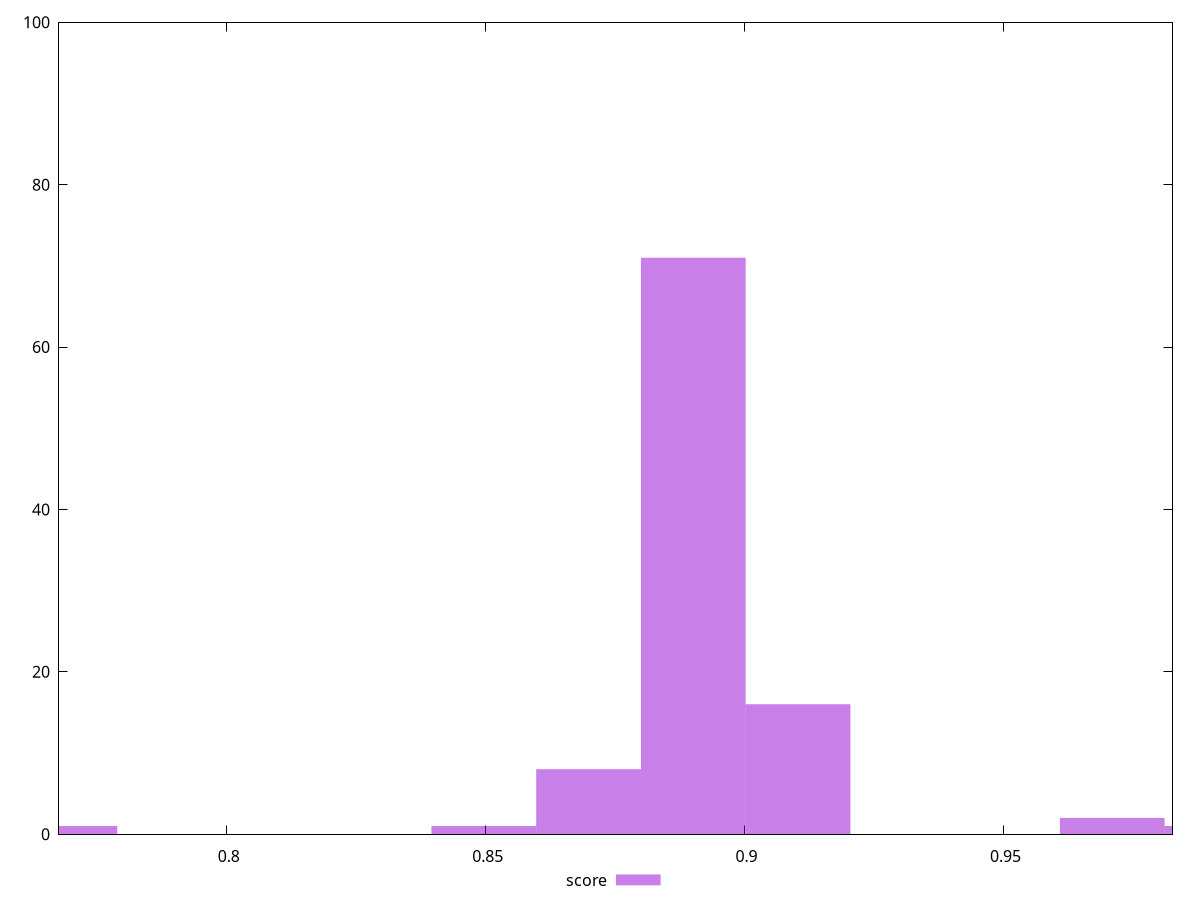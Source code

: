reset

$score <<EOF
0.9710066426192963 2
0.8698601173464529 8
0.9103187274555903 16
0.8900894224010216 71
0.8496308122918842 1
0.7687135920736096 1
0.9912359476738649 1
EOF

set key outside below
set boxwidth 0.020229305054568672
set xrange [0.7675770589246068:0.9826442363466058]
set yrange [0:100]
set trange [0:100]
set style fill transparent solid 0.5 noborder
set terminal svg size 640, 490 enhanced background rgb 'white'
set output "report_00007_2020-12-11T15:55:29.892Z/total-blocking-time/samples/pages/score/histogram.svg"

plot $score title "score" with boxes

reset
